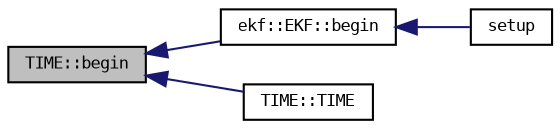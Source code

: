digraph "TIME::begin"
{
  bgcolor="transparent";
  edge [fontname="DejaVuSansMono",fontsize="8",labelfontname="DejaVuSansMono",labelfontsize="8"];
  node [fontname="DejaVuSansMono",fontsize="8",shape=record];
  rankdir="LR";
  Node4 [label="TIME::begin",height=0.2,width=0.4,color="black", fillcolor="grey75", style="filled", fontcolor="black"];
  Node4 -> Node5 [dir="back",color="midnightblue",fontsize="8",style="solid",fontname="DejaVuSansMono"];
  Node5 [label="ekf::EKF::begin",height=0.2,width=0.4,color="black",URL="$classekf_1_1EKF.html#af52f661717f56b3deee7b4f42ba80dc5",tooltip="Inicializacao do filtro de Kalman. "];
  Node5 -> Node6 [dir="back",color="midnightblue",fontsize="8",style="solid",fontname="DejaVuSansMono"];
  Node6 [label="setup",height=0.2,width=0.4,color="black",URL="$main_8cpp.html#a4fc01d736fe50cf5b977f755b675f11d"];
  Node4 -> Node7 [dir="back",color="midnightblue",fontsize="8",style="solid",fontname="DejaVuSansMono"];
  Node7 [label="TIME::TIME",height=0.2,width=0.4,color="black",URL="$classTIME.html#a4c5fe33dea0e598fd2e1b0dd8073dff3",tooltip="Instância da classe Time. "];
}
